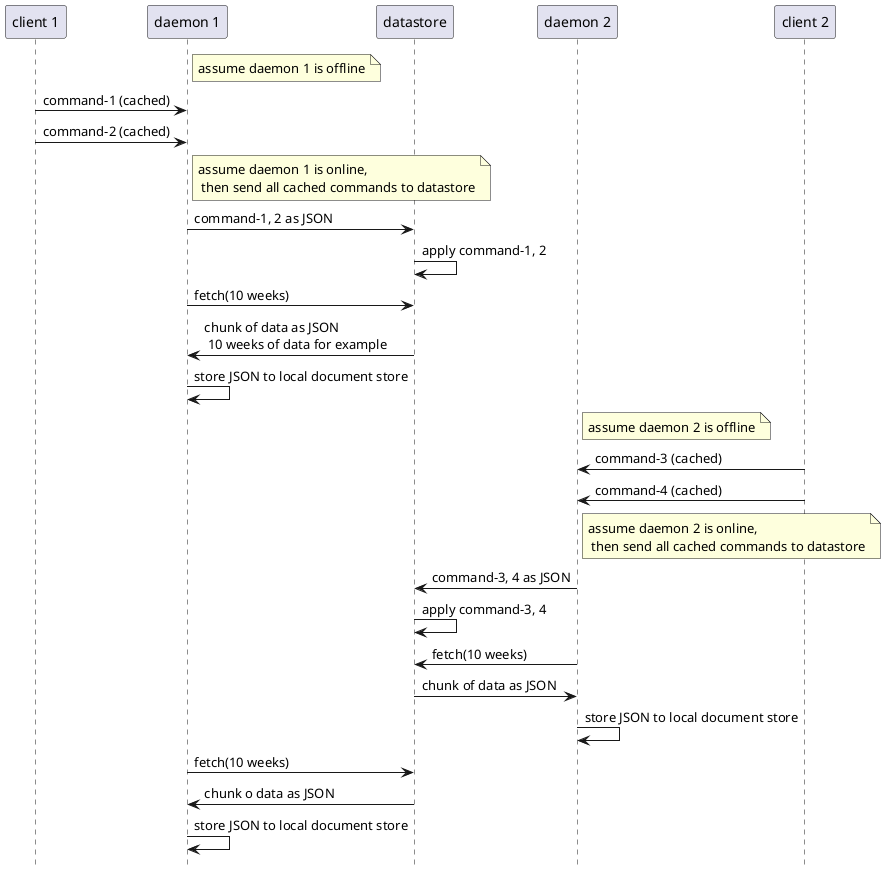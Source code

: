 @startuml

hide footbox

participant "client 1"  as c1
participant "daemon 1"  as d1
participant "datastore" as ds
participant "daemon 2"  as d2
participant "client 2"  as c2

note right of d1 : assume daemon 1 is offline
c1 -> d1 : command-1 (cached)
c1 -> d1 : command-2 (cached)

note right of d1 : assume daemon 1 is online,\n then send all cached commands to datastore
d1 -> ds : command-1, 2 as JSON

ds -> ds : apply command-1, 2

d1 -> ds : fetch(10 weeks)
d1 <- ds : chunk of data as JSON\n 10 weeks of data for example
d1 -> d1 : store JSON to local document store

note right of d2 : assume daemon 2 is offline
d2 <- c2 : command-3 (cached)
d2 <- c2 : command-4 (cached)

note right of d2 : assume daemon 2 is online,\n then send all cached commands to datastore
ds <- d2 : command-3, 4 as JSON

ds -> ds : apply command-3, 4

ds <- d2 : fetch(10 weeks)
ds -> d2 : chunk of data as JSON
d2 -> d2 : store JSON to local document store

d1 -> ds : fetch(10 weeks)
d1 <- ds : chunk o data as JSON
d1 -> d1 : store JSON to local document store

@enduml
